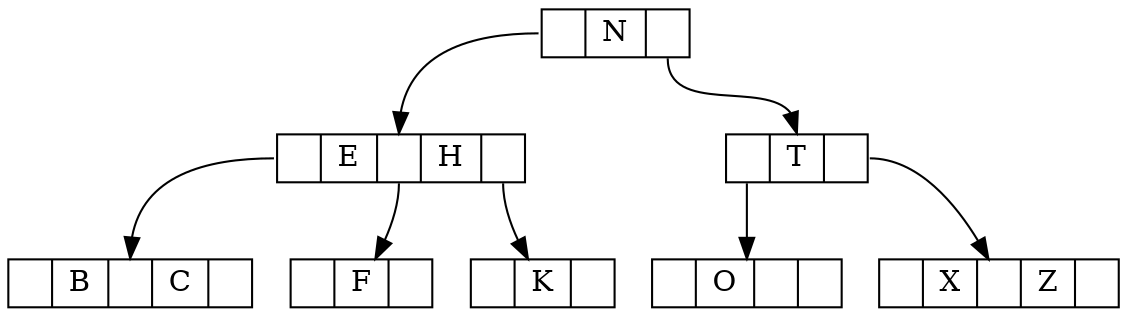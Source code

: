 digraph g{
	node [shape = record, height=.1];
	node0[label = "<f0> | N | <f1>"];
	
	node1[label = "<f0> | E | <f1> | H | <f2>"];
	node2[label = "<f0> | <f1> T | <f2>"];

	node3[label = "<f0> | B | <f1> | C | <f2>"];
	node4[label = "<f0> | F | <f1>"];
	node5[label = "<f1> | K | <f2>"];
	node6[label = "<f0> | O | <f1> |"];
	node7[label = "| X | | Z |"];
	
	"node0":f0 -> "node1":f1;
	"node0":f1 -> "node2":f1;
	
	"node1":f0 -> "node3":f1;
	"node1":f1 -> "node4";
	"node1":f2 -> "node5";
	"node2":f0 -> "node6";
	"node2":f2 -> "node7";
}